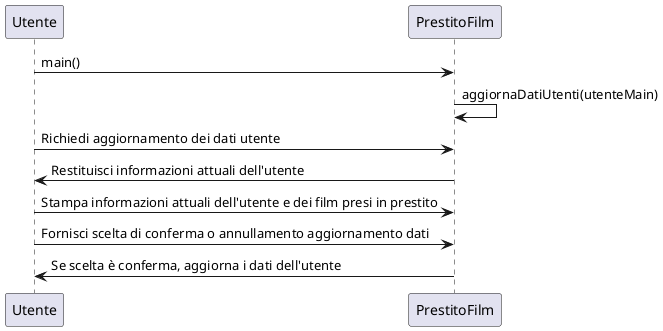 @startuml aggiornaDatiUtenti
Utente->PrestitoFilm: main()
PrestitoFilm->PrestitoFilm: aggiornaDatiUtenti(utenteMain)
Utente->PrestitoFilm: Richiedi aggiornamento dei dati utente
PrestitoFilm->Utente: Restituisci informazioni attuali dell'utente
Utente->PrestitoFilm: Stampa informazioni attuali dell'utente e dei film presi in prestito
Utente->PrestitoFilm: Fornisci scelta di conferma o annullamento aggiornamento dati
PrestitoFilm->Utente: Se scelta è conferma, aggiorna i dati dell'utente
@enduml